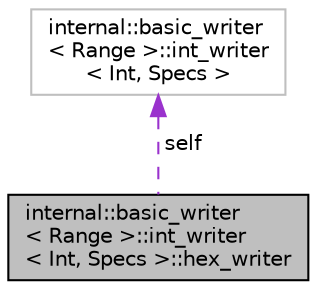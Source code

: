 digraph "internal::basic_writer&lt; Range &gt;::int_writer&lt; Int, Specs &gt;::hex_writer"
{
  edge [fontname="Helvetica",fontsize="10",labelfontname="Helvetica",labelfontsize="10"];
  node [fontname="Helvetica",fontsize="10",shape=record];
  Node1 [label="internal::basic_writer\l\< Range \>::int_writer\l\< Int, Specs \>::hex_writer",height=0.2,width=0.4,color="black", fillcolor="grey75", style="filled", fontcolor="black"];
  Node2 -> Node1 [dir="back",color="darkorchid3",fontsize="10",style="dashed",label=" self" ,fontname="Helvetica"];
  Node2 [label="internal::basic_writer\l\< Range \>::int_writer\l\< Int, Specs \>",height=0.2,width=0.4,color="grey75", fillcolor="white", style="filled"];
}
